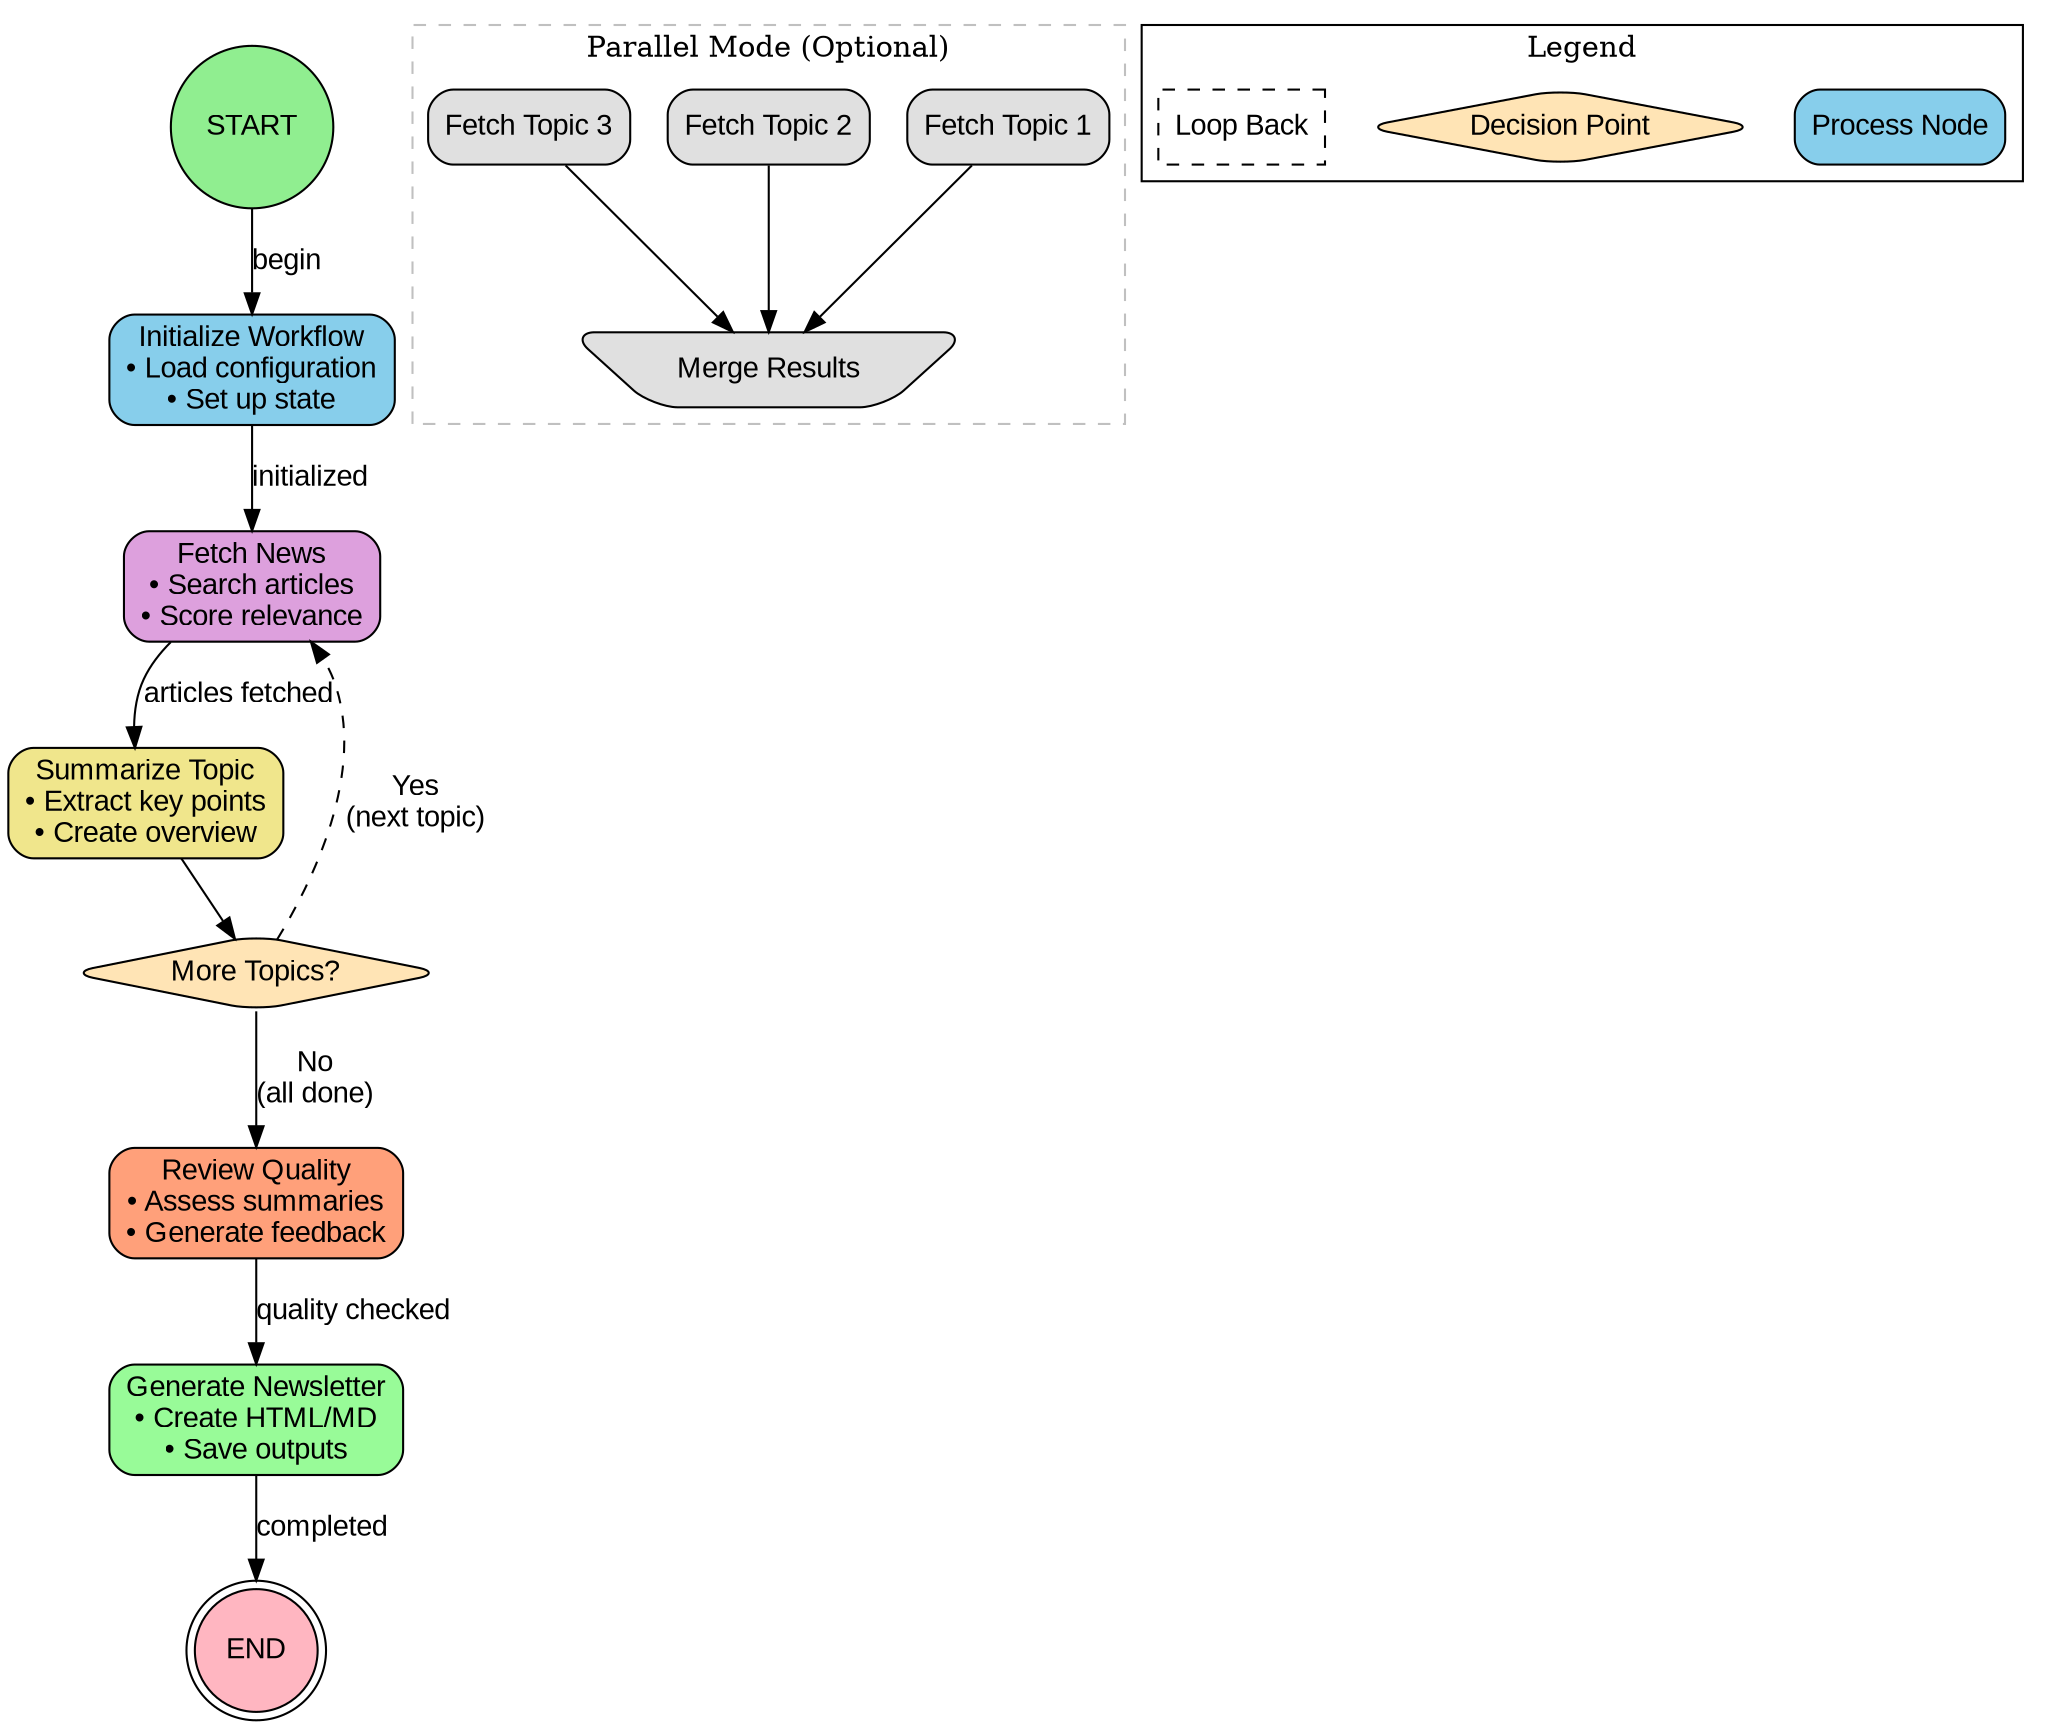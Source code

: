
digraph AINewsWorkflow {
    rankdir=TB;
    node [shape=box, style="rounded,filled", fontname="Arial"];
    edge [fontname="Arial"];

    // Define node styles
    start [label="START", shape=circle, fillcolor="#90EE90"];
    end [label="END", shape=doublecircle, fillcolor="#FFB6C1"];

    // Main workflow nodes
    init [label="Initialize Workflow\n• Load configuration\n• Set up state", fillcolor="#87CEEB"];
    fetch [label="Fetch News\n• Search articles\n• Score relevance", fillcolor="#DDA0DD"];
    summarize [label="Summarize Topic\n• Extract key points\n• Create overview", fillcolor="#F0E68C"];
    review [label="Review Quality\n• Assess summaries\n• Generate feedback", fillcolor="#FFA07A"];
    generate [label="Generate Newsletter\n• Create HTML/MD\n• Save outputs", fillcolor="#98FB98"];

    // Decision node
    decision [label="More Topics?", shape=diamond, fillcolor="#FFE4B5"];

    // Define edges
    start -> init [label="begin"];
    init -> fetch [label="initialized"];
    fetch -> summarize [label="articles fetched"];
    summarize -> decision;
    decision -> fetch [label="Yes\n(next topic)", style=dashed];
    decision -> review [label="No\n(all done)"];
    review -> generate [label="quality checked"];
    generate -> end [label="completed"];

    // Add subgraph for parallel processing
    subgraph cluster_parallel {
        label="Parallel Mode (Optional)";
        style=dashed;
        color=gray;

        pfetch1 [label="Fetch Topic 1", fillcolor="#E0E0E0"];
        pfetch2 [label="Fetch Topic 2", fillcolor="#E0E0E0"];
        pfetch3 [label="Fetch Topic 3", fillcolor="#E0E0E0"];
        pmerge [label="Merge Results", shape=invtrapezium, fillcolor="#E0E0E0"];

        pfetch1 -> pmerge;
        pfetch2 -> pmerge;
        pfetch3 -> pmerge;
    }

    // Legend
    subgraph cluster_legend {
        label="Legend";
        style=solid;
        color=black;

        leg1 [label="Process Node", fillcolor="#87CEEB"];
        leg2 [label="Decision Point", shape=diamond, fillcolor="#FFE4B5"];
        leg3 [label="Loop Back", style=dashed];
    }
}
    
